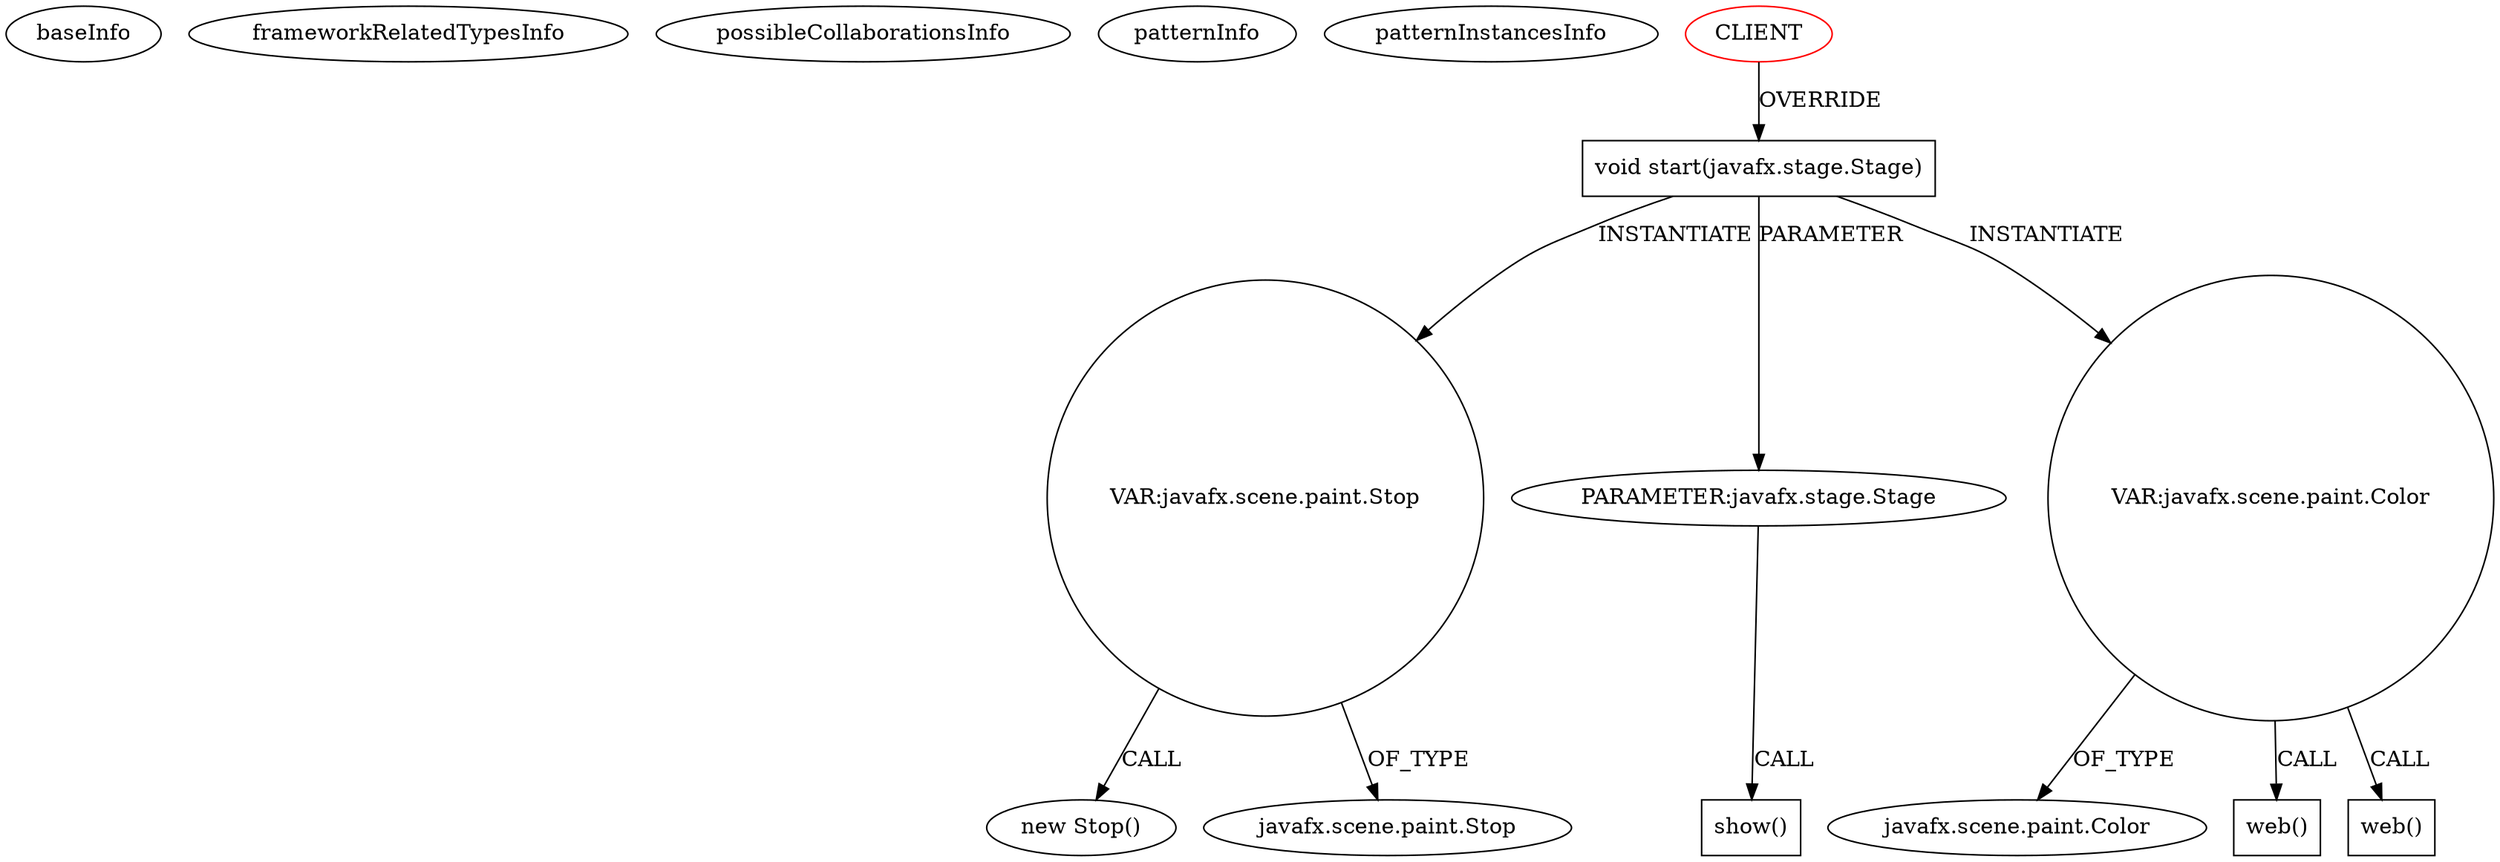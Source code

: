 digraph {
baseInfo[graphId=2198,category="pattern",isAnonymous=false,possibleRelation=false]
frameworkRelatedTypesInfo[]
possibleCollaborationsInfo[]
patternInfo[frequency=4.0,patternRootClient=0]
patternInstancesInfo[0="ChrisWongAtCUHK-JavaFX~/ChrisWongAtCUHK-JavaFX/JavaFX-master/ColorfulCircles/src/colorfulcircles/ColorfulCircles.java~ColorfulCircles~225",1="santi-gonzalez-javafx-tutos~/santi-gonzalez-javafx-tutos/javafx-tutos-master/JavaFXColorfulCircles/src/cat/santi/javafx/tuto4/ColorfulCircles.java~ColorfulCircles~4092",2="soonzsoonz-QuickFoot~/soonzsoonz-QuickFoot/QuickFoot-master/src/application/AudioConfigMain.java~AudioConfigMain~4245",3="emag-javafx-practice~/emag-javafx-practice/javafx-practice-master/animation/src/main/java/org/emamotor/javafx/animation/ColorfulCircles.java~ColorfulCircles~2619"]
62[label="new Stop()",vertexType="CONSTRUCTOR_CALL",isFrameworkType=false]
63[label="VAR:javafx.scene.paint.Stop",vertexType="VARIABLE_EXPRESION",isFrameworkType=false,shape=circle]
44[label="javafx.scene.paint.Stop",vertexType="FRAMEWORK_CLASS_TYPE",isFrameworkType=false]
2[label="void start(javafx.stage.Stage)",vertexType="OVERRIDING_METHOD_DECLARATION",isFrameworkType=false,shape=box]
0[label="CLIENT",vertexType="ROOT_CLIENT_CLASS_DECLARATION",isFrameworkType=false,color=red]
3[label="PARAMETER:javafx.stage.Stage",vertexType="PARAMETER_DECLARATION",isFrameworkType=false]
160[label="show()",vertexType="INSIDE_CALL",isFrameworkType=false,shape=box]
19[label="VAR:javafx.scene.paint.Color",vertexType="VARIABLE_EXPRESION",isFrameworkType=false,shape=circle]
21[label="javafx.scene.paint.Color",vertexType="FRAMEWORK_CLASS_TYPE",isFrameworkType=false]
66[label="web()",vertexType="INSIDE_CALL",isFrameworkType=false,shape=box]
81[label="web()",vertexType="INSIDE_CALL",isFrameworkType=false,shape=box]
0->2[label="OVERRIDE"]
2->3[label="PARAMETER"]
63->62[label="CALL"]
3->160[label="CALL"]
63->44[label="OF_TYPE"]
19->81[label="CALL"]
19->21[label="OF_TYPE"]
2->19[label="INSTANTIATE"]
19->66[label="CALL"]
2->63[label="INSTANTIATE"]
}
